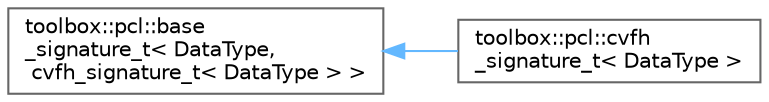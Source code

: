 digraph "Graphical Class Hierarchy"
{
 // LATEX_PDF_SIZE
  bgcolor="transparent";
  edge [fontname=Helvetica,fontsize=10,labelfontname=Helvetica,labelfontsize=10];
  node [fontname=Helvetica,fontsize=10,shape=box,height=0.2,width=0.4];
  rankdir="LR";
  Node0 [id="Node000000",label="toolbox::pcl::base\l_signature_t\< DataType,\l cvfh_signature_t\< DataType \> \>",height=0.2,width=0.4,color="grey40", fillcolor="white", style="filled",URL="$structtoolbox_1_1pcl_1_1base__signature__t.html",tooltip=" "];
  Node0 -> Node1 [id="edge94_Node000000_Node000001",dir="back",color="steelblue1",style="solid",tooltip=" "];
  Node1 [id="Node000001",label="toolbox::pcl::cvfh\l_signature_t\< DataType \>",height=0.2,width=0.4,color="grey40", fillcolor="white", style="filled",URL="$structtoolbox_1_1pcl_1_1cvfh__signature__t.html",tooltip=" "];
}
